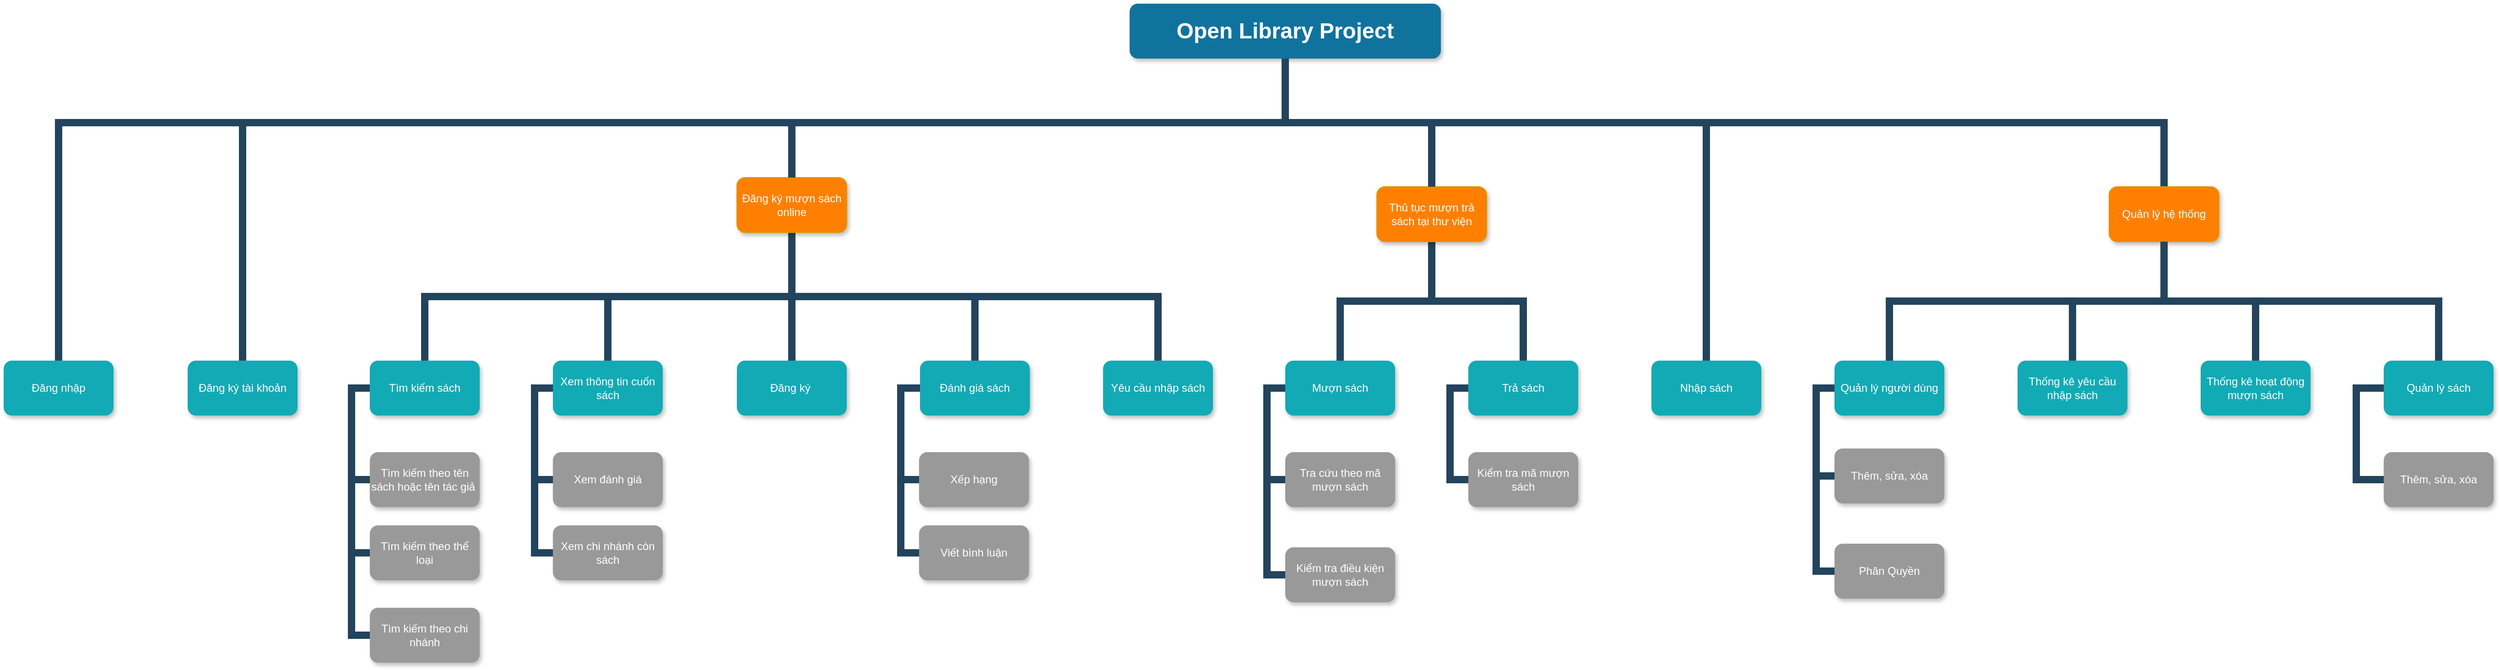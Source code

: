 <mxfile version="17.1.3" type="github">
  <diagram name="Page-1" id="64c3da0e-402f-94eb-ee01-a36477274f13">
    <mxGraphModel dx="2671" dy="1537" grid="1" gridSize="10" guides="1" tooltips="1" connect="1" arrows="1" fold="1" page="1" pageScale="1" pageWidth="1169" pageHeight="827" background="none" math="0" shadow="0">
      <root>
        <mxCell id="0" />
        <mxCell id="1" parent="0" />
        <mxCell id="2" value="Open Library Project" style="whiteSpace=wrap;rounded=1;shadow=1;fillColor=#10739E;strokeColor=none;fontColor=#FFFFFF;fontStyle=1;fontSize=24" parent="1" vertex="1">
          <mxGeometry x="470" y="-30" width="340" height="60" as="geometry" />
        </mxCell>
        <mxCell id="10" value="Tìm kiếm sách" style="whiteSpace=wrap;rounded=1;fillColor=#12AAB5;strokeColor=none;shadow=1;fontColor=#FFFFFF;" parent="1" vertex="1">
          <mxGeometry x="-360" y="360.0" width="120" height="60" as="geometry" />
        </mxCell>
        <mxCell id="23" value="Tìm kiếm theo tên sách hoặc tên tác giả " style="whiteSpace=wrap;rounded=1;fillColor=#999999;strokeColor=none;shadow=1;fontColor=#FFFFFF;fontStyle=0" parent="1" vertex="1">
          <mxGeometry x="-360.0" y="460.0" width="120" height="60" as="geometry" />
        </mxCell>
        <mxCell id="24" value="Tìm kiếm theo thể loại" style="whiteSpace=wrap;rounded=1;fillColor=#999999;strokeColor=none;shadow=1;fontColor=#FFFFFF;fontStyle=0" parent="1" vertex="1">
          <mxGeometry x="-360.0" y="540.0" width="120" height="60" as="geometry" />
        </mxCell>
        <mxCell id="44" value="Trả sách" style="whiteSpace=wrap;rounded=1;fillColor=#12AAB5;strokeColor=none;shadow=1;fontColor=#FFFFFF;" parent="1" vertex="1">
          <mxGeometry x="840.0" y="360.0" width="120" height="60" as="geometry" />
        </mxCell>
        <mxCell id="50" value="Kiểm tra mã mượn sách" style="whiteSpace=wrap;rounded=1;fillColor=#999999;strokeColor=none;shadow=1;fontColor=#FFFFFF;fontStyle=0" parent="1" vertex="1">
          <mxGeometry x="840.0" y="460.0" width="120" height="60" as="geometry" />
        </mxCell>
        <mxCell id="103" value="" style="edgeStyle=elbowEdgeStyle;elbow=vertical;rounded=0;fontColor=#000000;endArrow=none;endFill=0;strokeWidth=8;strokeColor=#23445D;exitX=0.5;exitY=1;exitDx=0;exitDy=0;" parent="1" source="pZObivylu1MwCAgXkkQW-354" target="10" edge="1">
          <mxGeometry width="100" height="100" relative="1" as="geometry">
            <mxPoint x="610" y="265.0" as="sourcePoint" />
            <mxPoint x="500" y="225" as="targetPoint" />
          </mxGeometry>
        </mxCell>
        <mxCell id="105" value="" style="edgeStyle=elbowEdgeStyle;elbow=horizontal;rounded=0;fontColor=#000000;endArrow=none;endFill=0;strokeWidth=8;strokeColor=#23445D;" parent="1" source="10" target="23" edge="1">
          <mxGeometry width="100" height="100" relative="1" as="geometry">
            <mxPoint x="-420" y="540" as="sourcePoint" />
            <mxPoint x="-320" y="440" as="targetPoint" />
            <Array as="points">
              <mxPoint x="-380" y="440" />
            </Array>
          </mxGeometry>
        </mxCell>
        <mxCell id="106" value="" style="edgeStyle=elbowEdgeStyle;elbow=horizontal;rounded=0;fontColor=#000000;endArrow=none;endFill=0;strokeWidth=8;strokeColor=#23445D;" parent="1" source="10" target="24" edge="1">
          <mxGeometry width="100" height="100" relative="1" as="geometry">
            <mxPoint x="-350" y="400" as="sourcePoint" />
            <mxPoint x="-350" y="500" as="targetPoint" />
            <Array as="points">
              <mxPoint x="-380" y="460" />
            </Array>
          </mxGeometry>
        </mxCell>
        <mxCell id="116" value="" style="edgeStyle=elbowEdgeStyle;elbow=vertical;rounded=0;fontColor=#000000;endArrow=none;endFill=0;strokeWidth=8;strokeColor=#23445D;entryX=0.5;entryY=0;entryDx=0;entryDy=0;exitX=0.5;exitY=1;exitDx=0;exitDy=0;" parent="1" source="pZObivylu1MwCAgXkkQW-355" target="pZObivylu1MwCAgXkkQW-321" edge="1">
          <mxGeometry width="100" height="100" relative="1" as="geometry">
            <mxPoint x="1170" y="260.0" as="sourcePoint" />
            <mxPoint x="1070" y="330.0" as="targetPoint" />
          </mxGeometry>
        </mxCell>
        <mxCell id="117" value="" style="edgeStyle=elbowEdgeStyle;elbow=vertical;rounded=0;fontColor=#000000;endArrow=none;endFill=0;strokeWidth=8;strokeColor=#23445D;exitX=0.5;exitY=1;exitDx=0;exitDy=0;" parent="1" source="pZObivylu1MwCAgXkkQW-355" target="44" edge="1">
          <mxGeometry width="100" height="100" relative="1" as="geometry">
            <mxPoint x="1170" y="260.0" as="sourcePoint" />
            <mxPoint x="910" y="340" as="targetPoint" />
          </mxGeometry>
        </mxCell>
        <mxCell id="123" value="" style="edgeStyle=elbowEdgeStyle;elbow=horizontal;rounded=0;fontColor=#000000;endArrow=none;endFill=0;strokeWidth=8;strokeColor=#23445D;" parent="1" source="44" target="50" edge="1">
          <mxGeometry width="100" height="100" relative="1" as="geometry">
            <mxPoint x="810" y="390.0" as="sourcePoint" />
            <mxPoint x="820.0" y="490" as="targetPoint" />
            <Array as="points">
              <mxPoint x="820" y="440" />
            </Array>
          </mxGeometry>
        </mxCell>
        <mxCell id="pZObivylu1MwCAgXkkQW-256" value="Đánh giá sách" style="whiteSpace=wrap;rounded=1;fillColor=#12AAB5;strokeColor=none;shadow=1;fontColor=#FFFFFF;" parent="1" vertex="1">
          <mxGeometry x="241" y="360.0" width="120" height="60" as="geometry" />
        </mxCell>
        <mxCell id="pZObivylu1MwCAgXkkQW-257" value="Xếp hạng" style="whiteSpace=wrap;rounded=1;fillColor=#999999;strokeColor=none;shadow=1;fontColor=#FFFFFF;fontStyle=0" parent="1" vertex="1">
          <mxGeometry x="240.0" y="460.0" width="120" height="60" as="geometry" />
        </mxCell>
        <mxCell id="pZObivylu1MwCAgXkkQW-258" value="Viết bình luận" style="whiteSpace=wrap;rounded=1;fillColor=#999999;strokeColor=none;shadow=1;fontColor=#FFFFFF;fontStyle=0" parent="1" vertex="1">
          <mxGeometry x="240.0" y="540.0" width="120" height="60" as="geometry" />
        </mxCell>
        <mxCell id="pZObivylu1MwCAgXkkQW-262" value="" style="edgeStyle=elbowEdgeStyle;elbow=horizontal;rounded=0;fontColor=#000000;endArrow=none;endFill=0;strokeWidth=8;strokeColor=#23445D;" parent="1" target="pZObivylu1MwCAgXkkQW-257" edge="1">
          <mxGeometry width="100" height="100" relative="1" as="geometry">
            <mxPoint x="230" y="390.0" as="sourcePoint" />
            <mxPoint x="230" y="490.0" as="targetPoint" />
            <Array as="points">
              <mxPoint x="220" y="440" />
            </Array>
          </mxGeometry>
        </mxCell>
        <mxCell id="pZObivylu1MwCAgXkkQW-263" value="" style="edgeStyle=elbowEdgeStyle;elbow=horizontal;rounded=0;fontColor=#000000;endArrow=none;endFill=0;strokeWidth=8;strokeColor=#23445D;" parent="1" source="pZObivylu1MwCAgXkkQW-256" target="pZObivylu1MwCAgXkkQW-258" edge="1">
          <mxGeometry width="100" height="100" relative="1" as="geometry">
            <mxPoint x="230" y="390.0" as="sourcePoint" />
            <mxPoint x="230" y="570.0" as="targetPoint" />
            <Array as="points">
              <mxPoint x="220" y="480" />
            </Array>
          </mxGeometry>
        </mxCell>
        <mxCell id="pZObivylu1MwCAgXkkQW-267" value="Yêu cầu nhập sách" style="whiteSpace=wrap;rounded=1;fillColor=#12AAB5;strokeColor=none;shadow=1;fontColor=#FFFFFF;" parent="1" vertex="1">
          <mxGeometry x="441" y="360.0" width="120" height="60" as="geometry" />
        </mxCell>
        <mxCell id="pZObivylu1MwCAgXkkQW-289" value="Xem thông tin cuốn sách" style="whiteSpace=wrap;rounded=1;fillColor=#12AAB5;strokeColor=none;shadow=1;fontColor=#FFFFFF;" parent="1" vertex="1">
          <mxGeometry x="-160" y="360.0" width="120" height="60" as="geometry" />
        </mxCell>
        <mxCell id="pZObivylu1MwCAgXkkQW-290" value="Xem đánh giá" style="whiteSpace=wrap;rounded=1;fillColor=#999999;strokeColor=none;shadow=1;fontColor=#FFFFFF;fontStyle=0" parent="1" vertex="1">
          <mxGeometry x="-160.0" y="460.0" width="120" height="60" as="geometry" />
        </mxCell>
        <mxCell id="pZObivylu1MwCAgXkkQW-291" value="Xem chi nhánh còn sách" style="whiteSpace=wrap;rounded=1;fillColor=#999999;strokeColor=none;shadow=1;fontColor=#FFFFFF;fontStyle=0" parent="1" vertex="1">
          <mxGeometry x="-160.0" y="540.0" width="120" height="60" as="geometry" />
        </mxCell>
        <mxCell id="pZObivylu1MwCAgXkkQW-295" value="" style="edgeStyle=elbowEdgeStyle;elbow=horizontal;rounded=0;fontColor=#000000;endArrow=none;endFill=0;strokeWidth=8;strokeColor=#23445D;" parent="1" target="pZObivylu1MwCAgXkkQW-290" edge="1">
          <mxGeometry width="100" height="100" relative="1" as="geometry">
            <mxPoint x="-170" y="390.0" as="sourcePoint" />
            <mxPoint x="-170" y="490.0" as="targetPoint" />
            <Array as="points">
              <mxPoint x="-180" y="440" />
            </Array>
          </mxGeometry>
        </mxCell>
        <mxCell id="pZObivylu1MwCAgXkkQW-296" value="" style="edgeStyle=elbowEdgeStyle;elbow=horizontal;rounded=0;fontColor=#000000;endArrow=none;endFill=0;strokeWidth=8;strokeColor=#23445D;" parent="1" source="pZObivylu1MwCAgXkkQW-289" target="pZObivylu1MwCAgXkkQW-291" edge="1">
          <mxGeometry width="100" height="100" relative="1" as="geometry">
            <mxPoint x="-170" y="390.0" as="sourcePoint" />
            <mxPoint x="-170" y="570.0" as="targetPoint" />
            <Array as="points">
              <mxPoint x="-180" y="480" />
            </Array>
          </mxGeometry>
        </mxCell>
        <mxCell id="pZObivylu1MwCAgXkkQW-302" value="" style="edgeStyle=elbowEdgeStyle;elbow=vertical;rounded=0;fontColor=#000000;endArrow=none;endFill=0;strokeWidth=8;strokeColor=#23445D;exitX=0.5;exitY=1;exitDx=0;exitDy=0;entryX=0.5;entryY=0;entryDx=0;entryDy=0;" parent="1" source="pZObivylu1MwCAgXkkQW-354" target="pZObivylu1MwCAgXkkQW-307" edge="1">
          <mxGeometry width="100" height="100" relative="1" as="geometry">
            <mxPoint x="610" y="265.0" as="sourcePoint" />
            <mxPoint x="499" y="360.0" as="targetPoint" />
          </mxGeometry>
        </mxCell>
        <mxCell id="pZObivylu1MwCAgXkkQW-303" value="" style="edgeStyle=elbowEdgeStyle;elbow=vertical;rounded=0;fontColor=#000000;endArrow=none;endFill=0;strokeWidth=8;strokeColor=#23445D;exitX=0.5;exitY=1;exitDx=0;exitDy=0;entryX=0.5;entryY=0;entryDx=0;entryDy=0;" parent="1" source="pZObivylu1MwCAgXkkQW-354" target="pZObivylu1MwCAgXkkQW-256" edge="1">
          <mxGeometry width="100" height="100" relative="1" as="geometry">
            <mxPoint x="610" y="265.0" as="sourcePoint" />
            <mxPoint x="130" y="390.0" as="targetPoint" />
          </mxGeometry>
        </mxCell>
        <mxCell id="pZObivylu1MwCAgXkkQW-304" value="" style="edgeStyle=elbowEdgeStyle;elbow=vertical;rounded=0;fontColor=#000000;endArrow=none;endFill=0;strokeWidth=8;strokeColor=#23445D;exitX=0.5;exitY=1;exitDx=0;exitDy=0;entryX=0.5;entryY=0;entryDx=0;entryDy=0;" parent="1" source="pZObivylu1MwCAgXkkQW-354" target="pZObivylu1MwCAgXkkQW-267" edge="1">
          <mxGeometry width="100" height="100" relative="1" as="geometry">
            <mxPoint x="610" y="265.0" as="sourcePoint" />
            <mxPoint x="140" y="400.0" as="targetPoint" />
            <Array as="points">
              <mxPoint x="290" y="290" />
              <mxPoint x="300" y="310" />
            </Array>
          </mxGeometry>
        </mxCell>
        <mxCell id="pZObivylu1MwCAgXkkQW-307" value="Đăng ký " style="whiteSpace=wrap;rounded=1;fillColor=#12AAB5;strokeColor=none;shadow=1;fontColor=#FFFFFF;" parent="1" vertex="1">
          <mxGeometry x="41" y="360.0" width="120" height="60" as="geometry" />
        </mxCell>
        <mxCell id="pZObivylu1MwCAgXkkQW-321" value="Mượn sách" style="whiteSpace=wrap;rounded=1;fillColor=#12AAB5;strokeColor=none;shadow=1;fontColor=#FFFFFF;" parent="1" vertex="1">
          <mxGeometry x="640.0" y="360.0" width="120" height="60" as="geometry" />
        </mxCell>
        <mxCell id="pZObivylu1MwCAgXkkQW-322" value="Tra cứu theo mã mượn sách" style="whiteSpace=wrap;rounded=1;fillColor=#999999;strokeColor=none;shadow=1;fontColor=#FFFFFF;fontStyle=0" parent="1" vertex="1">
          <mxGeometry x="640.0" y="460.0" width="120" height="60" as="geometry" />
        </mxCell>
        <mxCell id="pZObivylu1MwCAgXkkQW-327" value="" style="edgeStyle=elbowEdgeStyle;elbow=horizontal;rounded=0;fontColor=#000000;endArrow=none;endFill=0;strokeWidth=8;strokeColor=#23445D;" parent="1" source="pZObivylu1MwCAgXkkQW-321" target="pZObivylu1MwCAgXkkQW-322" edge="1">
          <mxGeometry width="100" height="100" relative="1" as="geometry">
            <mxPoint x="610" y="390.0" as="sourcePoint" />
            <mxPoint x="620.0" y="490" as="targetPoint" />
            <Array as="points">
              <mxPoint x="620" y="440" />
            </Array>
          </mxGeometry>
        </mxCell>
        <mxCell id="pZObivylu1MwCAgXkkQW-337" value="Kiểm tra điều kiện mượn sách" style="whiteSpace=wrap;rounded=1;fillColor=#999999;strokeColor=none;shadow=1;fontColor=#FFFFFF;fontStyle=0" parent="1" vertex="1">
          <mxGeometry x="640.0" y="564.0" width="120" height="60" as="geometry" />
        </mxCell>
        <mxCell id="pZObivylu1MwCAgXkkQW-338" value="" style="edgeStyle=elbowEdgeStyle;elbow=horizontal;rounded=0;fontColor=#000000;endArrow=none;endFill=0;strokeWidth=8;strokeColor=#23445D;exitX=0;exitY=0.5;exitDx=0;exitDy=0;entryX=0;entryY=0.5;entryDx=0;entryDy=0;" parent="1" source="pZObivylu1MwCAgXkkQW-321" target="pZObivylu1MwCAgXkkQW-337" edge="1">
          <mxGeometry width="100" height="100" relative="1" as="geometry">
            <mxPoint x="650" y="400.0" as="sourcePoint" />
            <mxPoint x="650.0" y="704" as="targetPoint" />
            <Array as="points">
              <mxPoint x="620" y="494" />
            </Array>
          </mxGeometry>
        </mxCell>
        <mxCell id="pZObivylu1MwCAgXkkQW-353" value="" style="edgeStyle=elbowEdgeStyle;elbow=vertical;rounded=0;fontColor=#000000;endArrow=none;endFill=0;strokeWidth=8;strokeColor=#23445D;exitX=0.5;exitY=1;exitDx=0;exitDy=0;entryX=0.5;entryY=0;entryDx=0;entryDy=0;" parent="1" source="pZObivylu1MwCAgXkkQW-354" target="pZObivylu1MwCAgXkkQW-289" edge="1">
          <mxGeometry width="100" height="100" relative="1" as="geometry">
            <mxPoint x="1021" y="190.0" as="sourcePoint" />
            <mxPoint x="911" y="370.0" as="targetPoint" />
            <Array as="points">
              <mxPoint x="-90" y="290" />
              <mxPoint x="310" y="320" />
            </Array>
          </mxGeometry>
        </mxCell>
        <mxCell id="pZObivylu1MwCAgXkkQW-354" value="Đăng ký mượn sách online" style="whiteSpace=wrap;rounded=1;fillColor=#FF8000;strokeColor=#d79b00;shadow=1;fontColor=#FFFFFF;" parent="1" vertex="1">
          <mxGeometry x="41" y="160.0" width="120" height="60" as="geometry" />
        </mxCell>
        <mxCell id="pZObivylu1MwCAgXkkQW-355" value="Thủ tục mượn trả sách tại thư viện" style="whiteSpace=wrap;rounded=1;fillColor=#FF8000;strokeColor=#d79b00;shadow=1;fontColor=#FFFFFF;" parent="1" vertex="1">
          <mxGeometry x="740" y="170.0" width="120" height="60" as="geometry" />
        </mxCell>
        <mxCell id="pZObivylu1MwCAgXkkQW-357" value="Đăng nhập" style="whiteSpace=wrap;rounded=1;fillColor=#12AAB5;strokeColor=none;shadow=1;fontColor=#FFFFFF;" parent="1" vertex="1">
          <mxGeometry x="-760" y="360.0" width="120" height="60" as="geometry" />
        </mxCell>
        <mxCell id="pZObivylu1MwCAgXkkQW-362" value="Đăng ký tài khoản" style="whiteSpace=wrap;rounded=1;fillColor=#12AAB5;strokeColor=none;shadow=1;fontColor=#FFFFFF;" parent="1" vertex="1">
          <mxGeometry x="-559" y="360.0" width="120" height="60" as="geometry" />
        </mxCell>
        <mxCell id="pZObivylu1MwCAgXkkQW-369" value="" style="edgeStyle=elbowEdgeStyle;elbow=vertical;rounded=0;fontColor=#000000;endArrow=none;endFill=0;strokeWidth=8;strokeColor=#23445D;exitX=0.5;exitY=1;exitDx=0;exitDy=0;entryX=0.5;entryY=0;entryDx=0;entryDy=0;" parent="1" source="2" target="pZObivylu1MwCAgXkkQW-354" edge="1">
          <mxGeometry width="100" height="100" relative="1" as="geometry">
            <mxPoint x="111.0" y="230" as="sourcePoint" />
            <mxPoint x="-290" y="370" as="targetPoint" />
            <Array as="points">
              <mxPoint x="370" y="100" />
            </Array>
          </mxGeometry>
        </mxCell>
        <mxCell id="pZObivylu1MwCAgXkkQW-370" value="" style="edgeStyle=elbowEdgeStyle;elbow=vertical;rounded=0;fontColor=#000000;endArrow=none;endFill=0;strokeWidth=8;strokeColor=#23445D;exitX=0.5;exitY=1;exitDx=0;exitDy=0;entryX=0.5;entryY=0;entryDx=0;entryDy=0;" parent="1" source="2" target="pZObivylu1MwCAgXkkQW-355" edge="1">
          <mxGeometry width="100" height="100" relative="1" as="geometry">
            <mxPoint x="121.0" y="240" as="sourcePoint" />
            <mxPoint x="-280" y="380" as="targetPoint" />
          </mxGeometry>
        </mxCell>
        <mxCell id="pZObivylu1MwCAgXkkQW-371" value="" style="edgeStyle=elbowEdgeStyle;elbow=vertical;rounded=0;fontColor=#000000;endArrow=none;endFill=0;strokeWidth=8;strokeColor=#23445D;exitX=0.5;exitY=1;exitDx=0;exitDy=0;entryX=0.5;entryY=0;entryDx=0;entryDy=0;" parent="1" source="2" target="pZObivylu1MwCAgXkkQW-357" edge="1">
          <mxGeometry width="100" height="100" relative="1" as="geometry">
            <mxPoint x="131.0" y="250" as="sourcePoint" />
            <mxPoint x="-270" y="390" as="targetPoint" />
            <Array as="points">
              <mxPoint x="-510" y="100" />
            </Array>
          </mxGeometry>
        </mxCell>
        <mxCell id="pZObivylu1MwCAgXkkQW-372" value="" style="edgeStyle=elbowEdgeStyle;elbow=vertical;rounded=0;fontColor=#000000;endArrow=none;endFill=0;strokeWidth=8;strokeColor=#23445D;exitX=0.5;exitY=1;exitDx=0;exitDy=0;entryX=0.5;entryY=0;entryDx=0;entryDy=0;" parent="1" source="2" target="pZObivylu1MwCAgXkkQW-362" edge="1">
          <mxGeometry width="100" height="100" relative="1" as="geometry">
            <mxPoint x="141.0" y="260" as="sourcePoint" />
            <mxPoint x="-260" y="400" as="targetPoint" />
            <Array as="points">
              <mxPoint x="230" y="100" />
              <mxPoint x="230" y="90" />
            </Array>
          </mxGeometry>
        </mxCell>
        <mxCell id="pZObivylu1MwCAgXkkQW-373" value="" style="edgeStyle=elbowEdgeStyle;elbow=vertical;rounded=0;fontColor=#000000;endArrow=none;endFill=0;strokeWidth=8;strokeColor=#23445D;exitX=0.5;exitY=1;exitDx=0;exitDy=0;entryX=0.5;entryY=0;entryDx=0;entryDy=0;" parent="1" source="2" target="NPd9qRkcyVt9cTRvZOfA-239" edge="1">
          <mxGeometry width="100" height="100" relative="1" as="geometry">
            <mxPoint x="151.0" y="270" as="sourcePoint" />
            <mxPoint x="1540" y="170" as="targetPoint" />
            <Array as="points">
              <mxPoint x="970" y="100" />
            </Array>
          </mxGeometry>
        </mxCell>
        <mxCell id="NPd9qRkcyVt9cTRvZOfA-222" value="Tìm kiếm theo chi nhánh" style="whiteSpace=wrap;rounded=1;fillColor=#999999;strokeColor=none;shadow=1;fontColor=#FFFFFF;fontStyle=0" vertex="1" parent="1">
          <mxGeometry x="-360.0" y="630.0" width="120" height="60" as="geometry" />
        </mxCell>
        <mxCell id="NPd9qRkcyVt9cTRvZOfA-223" value="" style="edgeStyle=elbowEdgeStyle;elbow=horizontal;rounded=0;fontColor=#000000;endArrow=none;endFill=0;strokeWidth=8;strokeColor=#23445D;entryX=0;entryY=0.5;entryDx=0;entryDy=0;exitX=0;exitY=0.5;exitDx=0;exitDy=0;" edge="1" parent="1" source="10" target="NPd9qRkcyVt9cTRvZOfA-222">
          <mxGeometry width="100" height="100" relative="1" as="geometry">
            <mxPoint x="-350" y="400" as="sourcePoint" />
            <mxPoint x="-350" y="580" as="targetPoint" />
            <Array as="points">
              <mxPoint x="-380" y="530" />
            </Array>
          </mxGeometry>
        </mxCell>
        <mxCell id="NPd9qRkcyVt9cTRvZOfA-224" value="Nhập sách" style="whiteSpace=wrap;rounded=1;fillColor=#12AAB5;strokeColor=none;shadow=1;fontColor=#FFFFFF;" vertex="1" parent="1">
          <mxGeometry x="1040" y="360.0" width="120" height="60" as="geometry" />
        </mxCell>
        <mxCell id="NPd9qRkcyVt9cTRvZOfA-225" value="" style="edgeStyle=elbowEdgeStyle;elbow=vertical;rounded=0;fontColor=#000000;endArrow=none;endFill=0;strokeWidth=8;strokeColor=#23445D;exitX=0.5;exitY=1;exitDx=0;exitDy=0;entryX=0.5;entryY=0;entryDx=0;entryDy=0;" edge="1" parent="1" source="2" target="NPd9qRkcyVt9cTRvZOfA-224">
          <mxGeometry width="100" height="100" relative="1" as="geometry">
            <mxPoint x="650" y="40" as="sourcePoint" />
            <mxPoint x="-489" y="370" as="targetPoint" />
            <Array as="points">
              <mxPoint x="480" y="100" />
              <mxPoint x="240" y="110" />
              <mxPoint x="240" y="100" />
            </Array>
          </mxGeometry>
        </mxCell>
        <mxCell id="NPd9qRkcyVt9cTRvZOfA-227" value="Quản lý người dùng" style="whiteSpace=wrap;rounded=1;fillColor=#12AAB5;strokeColor=none;shadow=1;fontColor=#FFFFFF;" vertex="1" parent="1">
          <mxGeometry x="1240.0" y="360.0" width="120" height="60" as="geometry" />
        </mxCell>
        <mxCell id="NPd9qRkcyVt9cTRvZOfA-228" value="Thêm, sửa, xóa" style="whiteSpace=wrap;rounded=1;fillColor=#999999;strokeColor=none;shadow=1;fontColor=#FFFFFF;fontStyle=0" vertex="1" parent="1">
          <mxGeometry x="1240.0" y="456.0" width="120" height="60" as="geometry" />
        </mxCell>
        <mxCell id="NPd9qRkcyVt9cTRvZOfA-229" value="" style="edgeStyle=elbowEdgeStyle;elbow=horizontal;rounded=0;fontColor=#000000;endArrow=none;endFill=0;strokeWidth=8;strokeColor=#23445D;" edge="1" parent="1" source="NPd9qRkcyVt9cTRvZOfA-227" target="NPd9qRkcyVt9cTRvZOfA-228">
          <mxGeometry width="100" height="100" relative="1" as="geometry">
            <mxPoint x="1210" y="386.0" as="sourcePoint" />
            <mxPoint x="1220.0" y="486" as="targetPoint" />
            <Array as="points">
              <mxPoint x="1220" y="436" />
            </Array>
          </mxGeometry>
        </mxCell>
        <mxCell id="NPd9qRkcyVt9cTRvZOfA-230" value="Phân Quyền" style="whiteSpace=wrap;rounded=1;fillColor=#999999;strokeColor=none;shadow=1;fontColor=#FFFFFF;fontStyle=0" vertex="1" parent="1">
          <mxGeometry x="1240.0" y="560.0" width="120" height="60" as="geometry" />
        </mxCell>
        <mxCell id="NPd9qRkcyVt9cTRvZOfA-231" value="" style="edgeStyle=elbowEdgeStyle;elbow=horizontal;rounded=0;fontColor=#000000;endArrow=none;endFill=0;strokeWidth=8;strokeColor=#23445D;exitX=0;exitY=0.5;exitDx=0;exitDy=0;entryX=0;entryY=0.5;entryDx=0;entryDy=0;" edge="1" parent="1" source="NPd9qRkcyVt9cTRvZOfA-227" target="NPd9qRkcyVt9cTRvZOfA-230">
          <mxGeometry width="100" height="100" relative="1" as="geometry">
            <mxPoint x="1250" y="396.0" as="sourcePoint" />
            <mxPoint x="1250.0" y="700" as="targetPoint" />
            <Array as="points">
              <mxPoint x="1220" y="490" />
            </Array>
          </mxGeometry>
        </mxCell>
        <mxCell id="NPd9qRkcyVt9cTRvZOfA-232" value="Thống kê yêu cầu nhập sách" style="whiteSpace=wrap;rounded=1;fillColor=#12AAB5;strokeColor=none;shadow=1;fontColor=#FFFFFF;" vertex="1" parent="1">
          <mxGeometry x="1440" y="360.0" width="120" height="60" as="geometry" />
        </mxCell>
        <mxCell id="NPd9qRkcyVt9cTRvZOfA-233" value="Thống kê hoạt động mượn sách" style="whiteSpace=wrap;rounded=1;fillColor=#12AAB5;strokeColor=none;shadow=1;fontColor=#FFFFFF;" vertex="1" parent="1">
          <mxGeometry x="1640" y="360.0" width="120" height="60" as="geometry" />
        </mxCell>
        <mxCell id="NPd9qRkcyVt9cTRvZOfA-236" value="Quản lý sách" style="whiteSpace=wrap;rounded=1;fillColor=#12AAB5;strokeColor=none;shadow=1;fontColor=#FFFFFF;" vertex="1" parent="1">
          <mxGeometry x="1840" y="360.0" width="120" height="60" as="geometry" />
        </mxCell>
        <mxCell id="NPd9qRkcyVt9cTRvZOfA-237" value="Thêm, sửa, xóa" style="whiteSpace=wrap;rounded=1;fillColor=#999999;strokeColor=none;shadow=1;fontColor=#FFFFFF;fontStyle=0" vertex="1" parent="1">
          <mxGeometry x="1840.0" y="460.0" width="120" height="60" as="geometry" />
        </mxCell>
        <mxCell id="NPd9qRkcyVt9cTRvZOfA-238" value="" style="edgeStyle=elbowEdgeStyle;elbow=horizontal;rounded=0;fontColor=#000000;endArrow=none;endFill=0;strokeWidth=8;strokeColor=#23445D;exitX=0;exitY=0.5;exitDx=0;exitDy=0;entryX=0;entryY=0.5;entryDx=0;entryDy=0;" edge="1" parent="1" source="NPd9qRkcyVt9cTRvZOfA-236" target="NPd9qRkcyVt9cTRvZOfA-237">
          <mxGeometry width="100" height="100" relative="1" as="geometry">
            <mxPoint x="1250" y="400" as="sourcePoint" />
            <mxPoint x="1250.0" y="600" as="targetPoint" />
            <Array as="points">
              <mxPoint x="1810" y="450" />
            </Array>
          </mxGeometry>
        </mxCell>
        <mxCell id="NPd9qRkcyVt9cTRvZOfA-239" value="Quản lý hệ thống" style="whiteSpace=wrap;rounded=1;fillColor=#FF8000;strokeColor=#d79b00;shadow=1;fontColor=#FFFFFF;" vertex="1" parent="1">
          <mxGeometry x="1540" y="170.0" width="120" height="60" as="geometry" />
        </mxCell>
        <mxCell id="NPd9qRkcyVt9cTRvZOfA-240" value="" style="edgeStyle=elbowEdgeStyle;elbow=vertical;rounded=0;fontColor=#000000;endArrow=none;endFill=0;strokeWidth=8;strokeColor=#23445D;exitX=0.5;exitY=1;exitDx=0;exitDy=0;entryX=0.5;entryY=0;entryDx=0;entryDy=0;" edge="1" parent="1" source="NPd9qRkcyVt9cTRvZOfA-239" target="NPd9qRkcyVt9cTRvZOfA-227">
          <mxGeometry width="100" height="100" relative="1" as="geometry">
            <mxPoint x="810" y="240" as="sourcePoint" />
            <mxPoint x="910" y="370" as="targetPoint" />
          </mxGeometry>
        </mxCell>
        <mxCell id="NPd9qRkcyVt9cTRvZOfA-241" value="" style="edgeStyle=elbowEdgeStyle;elbow=vertical;rounded=0;fontColor=#000000;endArrow=none;endFill=0;strokeWidth=8;strokeColor=#23445D;exitX=0.5;exitY=1;exitDx=0;exitDy=0;entryX=0.5;entryY=0;entryDx=0;entryDy=0;" edge="1" parent="1" source="NPd9qRkcyVt9cTRvZOfA-239" target="NPd9qRkcyVt9cTRvZOfA-232">
          <mxGeometry width="100" height="100" relative="1" as="geometry">
            <mxPoint x="820" y="250" as="sourcePoint" />
            <mxPoint x="920" y="380" as="targetPoint" />
          </mxGeometry>
        </mxCell>
        <mxCell id="NPd9qRkcyVt9cTRvZOfA-242" value="" style="edgeStyle=elbowEdgeStyle;elbow=vertical;rounded=0;fontColor=#000000;endArrow=none;endFill=0;strokeWidth=8;strokeColor=#23445D;exitX=0.5;exitY=1;exitDx=0;exitDy=0;entryX=0.5;entryY=0;entryDx=0;entryDy=0;" edge="1" parent="1" source="NPd9qRkcyVt9cTRvZOfA-239" target="NPd9qRkcyVt9cTRvZOfA-233">
          <mxGeometry width="100" height="100" relative="1" as="geometry">
            <mxPoint x="830" y="260" as="sourcePoint" />
            <mxPoint x="930" y="390" as="targetPoint" />
          </mxGeometry>
        </mxCell>
        <mxCell id="NPd9qRkcyVt9cTRvZOfA-243" value="" style="edgeStyle=elbowEdgeStyle;elbow=vertical;rounded=0;fontColor=#000000;endArrow=none;endFill=0;strokeWidth=8;strokeColor=#23445D;exitX=0.5;exitY=1;exitDx=0;exitDy=0;entryX=0.5;entryY=0;entryDx=0;entryDy=0;" edge="1" parent="1" source="NPd9qRkcyVt9cTRvZOfA-239" target="NPd9qRkcyVt9cTRvZOfA-236">
          <mxGeometry width="100" height="100" relative="1" as="geometry">
            <mxPoint x="840" y="270" as="sourcePoint" />
            <mxPoint x="940" y="400" as="targetPoint" />
          </mxGeometry>
        </mxCell>
      </root>
    </mxGraphModel>
  </diagram>
</mxfile>
